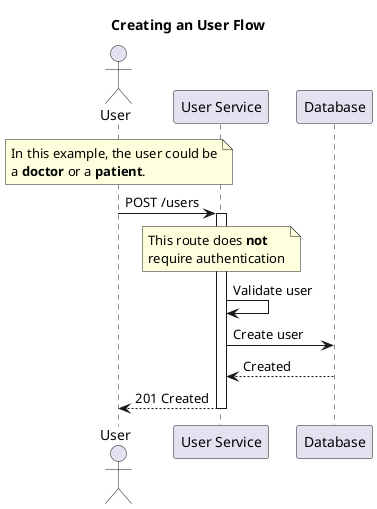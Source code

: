 @startuml create_user

title Creating an User Flow

actor "User" as user
participant "User Service" as user_service
participant "Database" as database

note over user
In this example, the user could be
a **doctor** or a **patient**.
end note

user -> user_service: POST /users

note over user_service
This route does **not**
require authentication
end note

activate user_service
user_service -> user_service: Validate user
user_service -> database: Create user
database --> user_service: Created
user_service --> user: 201 Created
deactivate user_service

@enduml